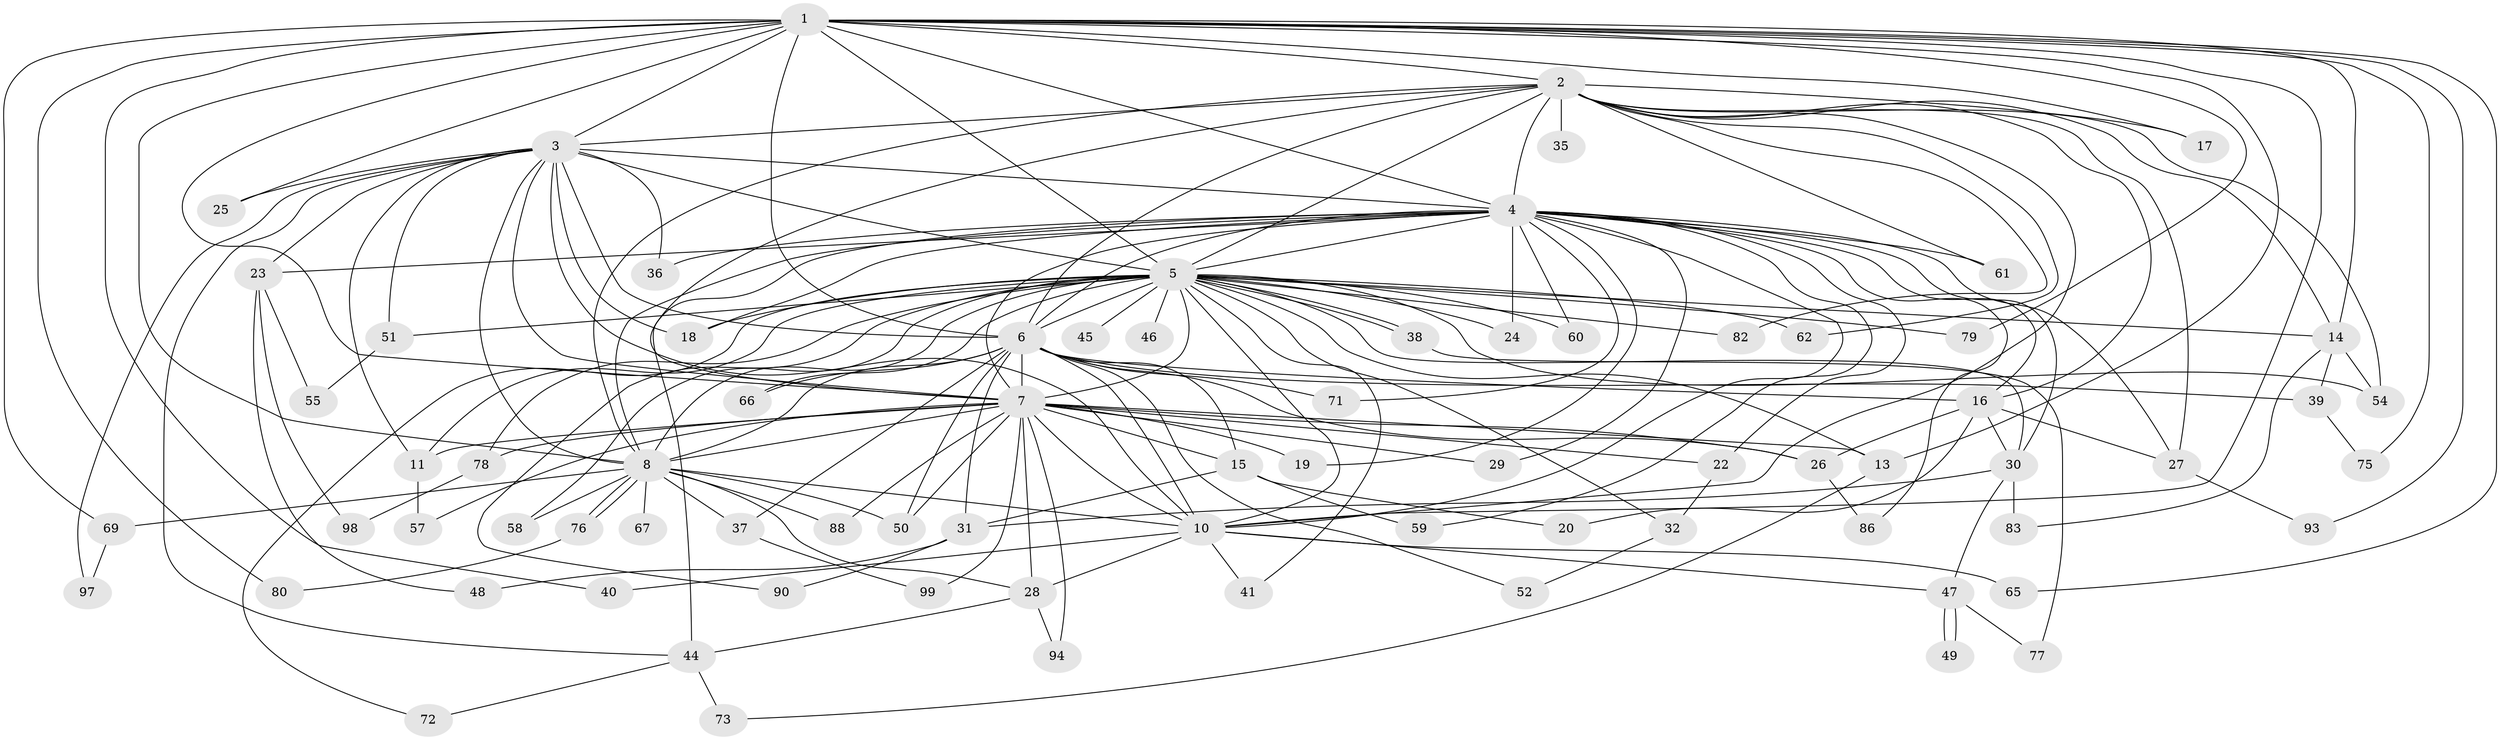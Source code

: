 // original degree distribution, {20: 0.030303030303030304, 18: 0.010101010101010102, 26: 0.010101010101010102, 22: 0.010101010101010102, 24: 0.010101010101010102, 19: 0.010101010101010102, 23: 0.010101010101010102, 16: 0.010101010101010102, 4: 0.08080808080808081, 2: 0.5757575757575758, 3: 0.16161616161616163, 6: 0.020202020202020204, 5: 0.050505050505050504, 7: 0.010101010101010102}
// Generated by graph-tools (version 1.1) at 2025/11/02/27/25 16:11:02]
// undirected, 76 vertices, 179 edges
graph export_dot {
graph [start="1"]
  node [color=gray90,style=filled];
  1 [super="+21"];
  2 [super="+34"];
  3 [super="+74"];
  4 [super="+56"];
  5 [super="+9"];
  6 [super="+12"];
  7 [super="+85"];
  8 [super="+53"];
  10 [super="+92"];
  11 [super="+89"];
  13 [super="+33"];
  14 [super="+64"];
  15;
  16 [super="+42"];
  17;
  18;
  19;
  20;
  22 [super="+96"];
  23 [super="+43"];
  24;
  25;
  26 [super="+81"];
  27 [super="+95"];
  28 [super="+84"];
  29;
  30 [super="+91"];
  31 [super="+87"];
  32;
  35;
  36;
  37;
  38;
  39;
  40;
  41;
  44 [super="+68"];
  45;
  46;
  47;
  48;
  49;
  50;
  51 [super="+63"];
  52;
  54 [super="+70"];
  55;
  57;
  58;
  59;
  60;
  61;
  62;
  65;
  66;
  67;
  69;
  71;
  72;
  73;
  75;
  76;
  77;
  78;
  79;
  80;
  82;
  83;
  86;
  88;
  90;
  93;
  94;
  97;
  98;
  99;
  1 -- 2;
  1 -- 3 [weight=2];
  1 -- 4;
  1 -- 5 [weight=3];
  1 -- 6;
  1 -- 7;
  1 -- 8;
  1 -- 10;
  1 -- 17;
  1 -- 40;
  1 -- 65;
  1 -- 69;
  1 -- 75;
  1 -- 80;
  1 -- 93;
  1 -- 14;
  1 -- 25;
  1 -- 79;
  1 -- 13;
  2 -- 3;
  2 -- 4;
  2 -- 5 [weight=2];
  2 -- 6 [weight=2];
  2 -- 7;
  2 -- 8 [weight=2];
  2 -- 10;
  2 -- 14;
  2 -- 16;
  2 -- 17;
  2 -- 27;
  2 -- 35 [weight=2];
  2 -- 54;
  2 -- 61;
  2 -- 62;
  2 -- 82;
  3 -- 4;
  3 -- 5 [weight=2];
  3 -- 6;
  3 -- 7;
  3 -- 8;
  3 -- 10;
  3 -- 11;
  3 -- 18;
  3 -- 23;
  3 -- 25;
  3 -- 36;
  3 -- 51;
  3 -- 97;
  3 -- 44;
  4 -- 5 [weight=2];
  4 -- 6;
  4 -- 7;
  4 -- 8;
  4 -- 10;
  4 -- 19;
  4 -- 22;
  4 -- 23 [weight=2];
  4 -- 24;
  4 -- 27;
  4 -- 29;
  4 -- 30;
  4 -- 36;
  4 -- 44;
  4 -- 59;
  4 -- 60;
  4 -- 61;
  4 -- 71;
  4 -- 86;
  4 -- 18;
  4 -- 16;
  5 -- 6 [weight=2];
  5 -- 7 [weight=2];
  5 -- 8 [weight=2];
  5 -- 10 [weight=2];
  5 -- 38;
  5 -- 38;
  5 -- 46 [weight=2];
  5 -- 51 [weight=2];
  5 -- 60;
  5 -- 72;
  5 -- 78;
  5 -- 79;
  5 -- 30;
  5 -- 66;
  5 -- 13;
  5 -- 14;
  5 -- 18;
  5 -- 82;
  5 -- 24;
  5 -- 90;
  5 -- 32;
  5 -- 41;
  5 -- 45;
  5 -- 58;
  5 -- 62;
  5 -- 54;
  5 -- 11;
  6 -- 7;
  6 -- 8;
  6 -- 10;
  6 -- 15;
  6 -- 16;
  6 -- 26;
  6 -- 31;
  6 -- 37;
  6 -- 39;
  6 -- 50;
  6 -- 52;
  6 -- 66;
  6 -- 71;
  7 -- 8;
  7 -- 10;
  7 -- 11;
  7 -- 13;
  7 -- 15;
  7 -- 19;
  7 -- 22 [weight=2];
  7 -- 28;
  7 -- 29;
  7 -- 57;
  7 -- 78;
  7 -- 88;
  7 -- 94;
  7 -- 99;
  7 -- 50;
  7 -- 26;
  8 -- 10 [weight=2];
  8 -- 37;
  8 -- 50;
  8 -- 58;
  8 -- 69;
  8 -- 76;
  8 -- 76;
  8 -- 88;
  8 -- 67;
  8 -- 28;
  10 -- 28 [weight=2];
  10 -- 40;
  10 -- 41;
  10 -- 47;
  10 -- 65;
  11 -- 57;
  13 -- 73;
  14 -- 39;
  14 -- 54;
  14 -- 83;
  15 -- 20;
  15 -- 59;
  15 -- 31;
  16 -- 20;
  16 -- 26;
  16 -- 30;
  16 -- 27;
  22 -- 32;
  23 -- 48;
  23 -- 98;
  23 -- 55;
  26 -- 86;
  27 -- 93;
  28 -- 44;
  28 -- 94;
  30 -- 31;
  30 -- 47;
  30 -- 83;
  31 -- 48;
  31 -- 90;
  32 -- 52;
  37 -- 99;
  38 -- 77;
  39 -- 75;
  44 -- 73;
  44 -- 72;
  47 -- 49;
  47 -- 49;
  47 -- 77;
  51 -- 55;
  69 -- 97;
  76 -- 80;
  78 -- 98;
}
